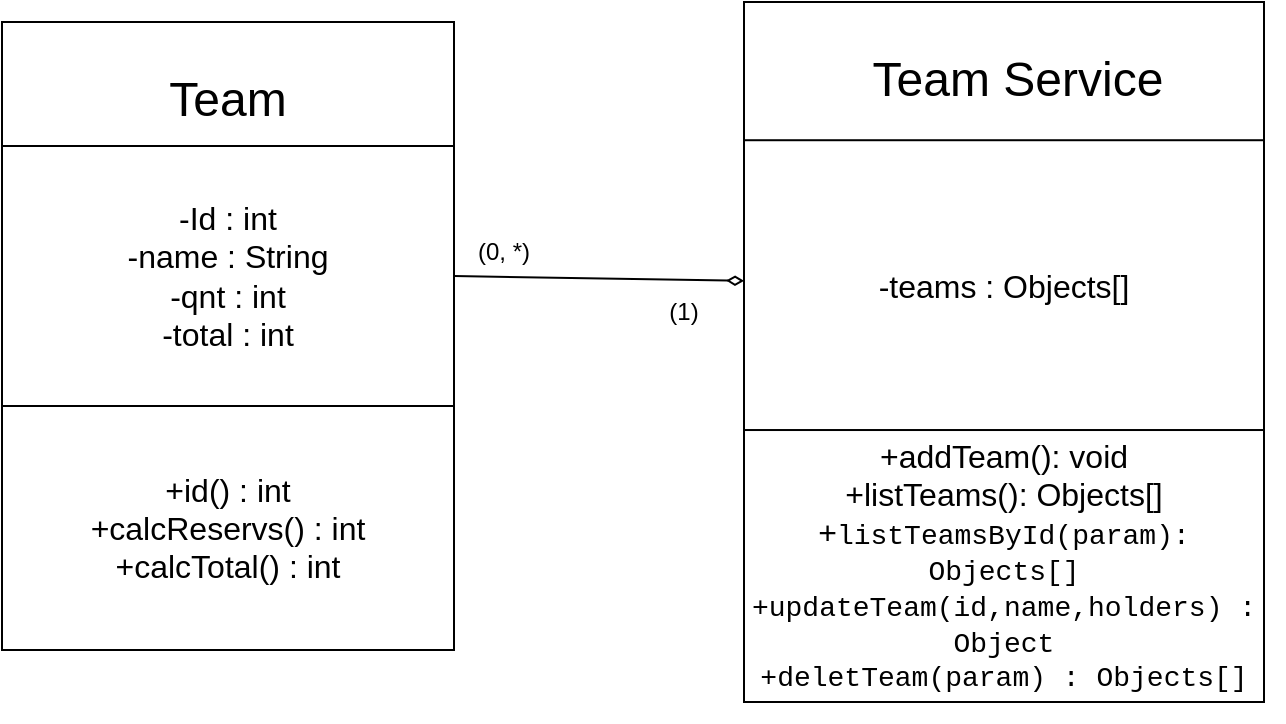 <mxfile>
    <diagram id="86wS_HXa5c6nJkgnZg5E" name="Page-1">
        <mxGraphModel dx="650" dy="590" grid="1" gridSize="10" guides="1" tooltips="1" connect="1" arrows="1" fold="1" page="1" pageScale="1" pageWidth="850" pageHeight="1100" math="0" shadow="0">
            <root>
                <mxCell id="0"/>
                <mxCell id="1" parent="0"/>
                <mxCell id="10" value="" style="group;fillColor=#e51400;strokeColor=#B20000;fillStyle=auto;fontColor=#ffffff;" parent="1" vertex="1" connectable="0">
                    <mxGeometry x="199" y="160" width="226" height="314" as="geometry"/>
                </mxCell>
                <mxCell id="7" value="" style="rounded=0;whiteSpace=wrap;html=1;fontSize=14;" parent="10" vertex="1">
                    <mxGeometry width="226" height="314" as="geometry"/>
                </mxCell>
                <mxCell id="3" value="&lt;font size=&quot;3&quot;&gt;-Id : int&lt;br&gt;-name : String&lt;br&gt;-qnt : int&lt;br&gt;-total : int&lt;br&gt;&lt;/font&gt;" style="rounded=0;whiteSpace=wrap;html=1;" parent="10" vertex="1">
                    <mxGeometry y="62" width="226" height="130" as="geometry"/>
                </mxCell>
                <mxCell id="4" value="&lt;font style=&quot;font-size: 24px;&quot;&gt;Team&lt;/font&gt;" style="text;html=1;strokeColor=none;fillColor=none;align=center;verticalAlign=middle;whiteSpace=wrap;rounded=0;" parent="10" vertex="1">
                    <mxGeometry x="83" y="24" width="60" height="30" as="geometry"/>
                </mxCell>
                <mxCell id="9" value="&lt;font size=&quot;3&quot;&gt;+id() : int&lt;br&gt;+calcReservs() : int&lt;br&gt;+calcTotal() : int&lt;br&gt;&lt;/font&gt;" style="text;html=1;strokeColor=none;fillColor=none;align=center;verticalAlign=middle;whiteSpace=wrap;rounded=0;fontSize=14;" parent="10" vertex="1">
                    <mxGeometry y="192" width="226" height="122" as="geometry"/>
                </mxCell>
                <mxCell id="11" value="" style="group" parent="1" vertex="1" connectable="0">
                    <mxGeometry x="570" y="160" width="270" height="350" as="geometry"/>
                </mxCell>
                <mxCell id="17" value="" style="group" parent="11" vertex="1" connectable="0">
                    <mxGeometry y="-10" width="260" height="350" as="geometry"/>
                </mxCell>
                <mxCell id="12" value="" style="rounded=0;whiteSpace=wrap;html=1;fontSize=14;" parent="17" vertex="1">
                    <mxGeometry width="260" height="350" as="geometry"/>
                </mxCell>
                <mxCell id="13" value="&lt;font size=&quot;3&quot;&gt;-teams : Objects[]&lt;br&gt;&lt;/font&gt;" style="rounded=0;whiteSpace=wrap;html=1;" parent="17" vertex="1">
                    <mxGeometry y="69.108" width="260" height="144.904" as="geometry"/>
                </mxCell>
                <mxCell id="14" value="&lt;font style=&quot;font-size: 24px;&quot;&gt;Team Service&lt;/font&gt;" style="text;html=1;strokeColor=none;fillColor=none;align=center;verticalAlign=middle;whiteSpace=wrap;rounded=0;" parent="17" vertex="1">
                    <mxGeometry x="34.513" y="22.293" width="203.628" height="33.439" as="geometry"/>
                </mxCell>
                <mxCell id="15" value="&lt;font style=&quot;&quot; size=&quot;3&quot;&gt;+addTeam(): void&lt;br&gt;+listTeams(): Objects[]&lt;br&gt;+&lt;/font&gt;&lt;span style=&quot;font-family: &amp;quot;Fira code&amp;quot;, Consolas, &amp;quot;Courier New&amp;quot;, monospace;&quot;&gt;listTeamsById&lt;/span&gt;&lt;span style=&quot;font-family: &amp;quot;Fira code&amp;quot;, Consolas, &amp;quot;Courier New&amp;quot;, monospace;&quot;&gt;(&lt;/span&gt;&lt;span style=&quot;font-family: &amp;quot;Fira code&amp;quot;, Consolas, &amp;quot;Courier New&amp;quot;, monospace;&quot;&gt;param&lt;/span&gt;&lt;span style=&quot;font-family: &amp;quot;Fira code&amp;quot;, Consolas, &amp;quot;Courier New&amp;quot;, monospace;&quot;&gt;): Objects[]&lt;br&gt;+&lt;/span&gt;&lt;span style=&quot;font-family: &amp;quot;Fira code&amp;quot;, Consolas, &amp;quot;Courier New&amp;quot;, monospace;&quot;&gt;updateTeam&lt;/span&gt;&lt;span style=&quot;font-family: &amp;quot;Fira code&amp;quot;, Consolas, &amp;quot;Courier New&amp;quot;, monospace;&quot;&gt;(&lt;/span&gt;&lt;span style=&quot;font-family: &amp;quot;Fira code&amp;quot;, Consolas, &amp;quot;Courier New&amp;quot;, monospace;&quot;&gt;id&lt;/span&gt;&lt;span style=&quot;font-family: &amp;quot;Fira code&amp;quot;, Consolas, &amp;quot;Courier New&amp;quot;, monospace;&quot;&gt;,&lt;/span&gt;&lt;span style=&quot;font-family: &amp;quot;Fira code&amp;quot;, Consolas, &amp;quot;Courier New&amp;quot;, monospace;&quot;&gt;name&lt;/span&gt;&lt;span style=&quot;font-family: &amp;quot;Fira code&amp;quot;, Consolas, &amp;quot;Courier New&amp;quot;, monospace;&quot;&gt;,&lt;/span&gt;&lt;span style=&quot;font-family: &amp;quot;Fira code&amp;quot;, Consolas, &amp;quot;Courier New&amp;quot;, monospace;&quot;&gt;holders&lt;/span&gt;&lt;span style=&quot;font-family: &amp;quot;Fira code&amp;quot;, Consolas, &amp;quot;Courier New&amp;quot;, monospace;&quot;&gt;) : Object&lt;br&gt;+&lt;/span&gt;&lt;span style=&quot;font-family: &amp;quot;Fira code&amp;quot;, Consolas, &amp;quot;Courier New&amp;quot;, monospace;&quot;&gt;deletTeam&lt;/span&gt;&lt;span style=&quot;font-family: &amp;quot;Fira code&amp;quot;, Consolas, &amp;quot;Courier New&amp;quot;, monospace;&quot;&gt;(&lt;/span&gt;&lt;span style=&quot;font-family: &amp;quot;Fira code&amp;quot;, Consolas, &amp;quot;Courier New&amp;quot;, monospace;&quot;&gt;param&lt;/span&gt;&lt;span style=&quot;font-family: &amp;quot;Fira code&amp;quot;, Consolas, &amp;quot;Courier New&amp;quot;, monospace;&quot;&gt;) : Objects[]&lt;/span&gt;" style="text;html=1;strokeColor=none;fillColor=none;align=center;verticalAlign=middle;whiteSpace=wrap;rounded=0;fontSize=14;" parent="17" vertex="1">
                    <mxGeometry y="214.013" width="260" height="135.987" as="geometry"/>
                </mxCell>
                <mxCell id="16" style="edgeStyle=none;html=1;exitX=1;exitY=0.5;exitDx=0;exitDy=0;fontSize=14;endArrow=diamondThin;endFill=0;" parent="1" source="3" target="13" edge="1">
                    <mxGeometry relative="1" as="geometry"/>
                </mxCell>
                <mxCell id="18" value="&lt;font style=&quot;font-size: 12px;&quot;&gt;(0, *)&lt;/font&gt;" style="text;html=1;strokeColor=none;fillColor=none;align=center;verticalAlign=middle;whiteSpace=wrap;rounded=0;" parent="1" vertex="1">
                    <mxGeometry x="420" y="260" width="60" height="30" as="geometry"/>
                </mxCell>
                <mxCell id="19" value="(1)" style="text;html=1;strokeColor=none;fillColor=none;align=center;verticalAlign=middle;whiteSpace=wrap;rounded=0;" parent="1" vertex="1">
                    <mxGeometry x="510" y="290" width="60" height="30" as="geometry"/>
                </mxCell>
            </root>
        </mxGraphModel>
    </diagram>
</mxfile>
